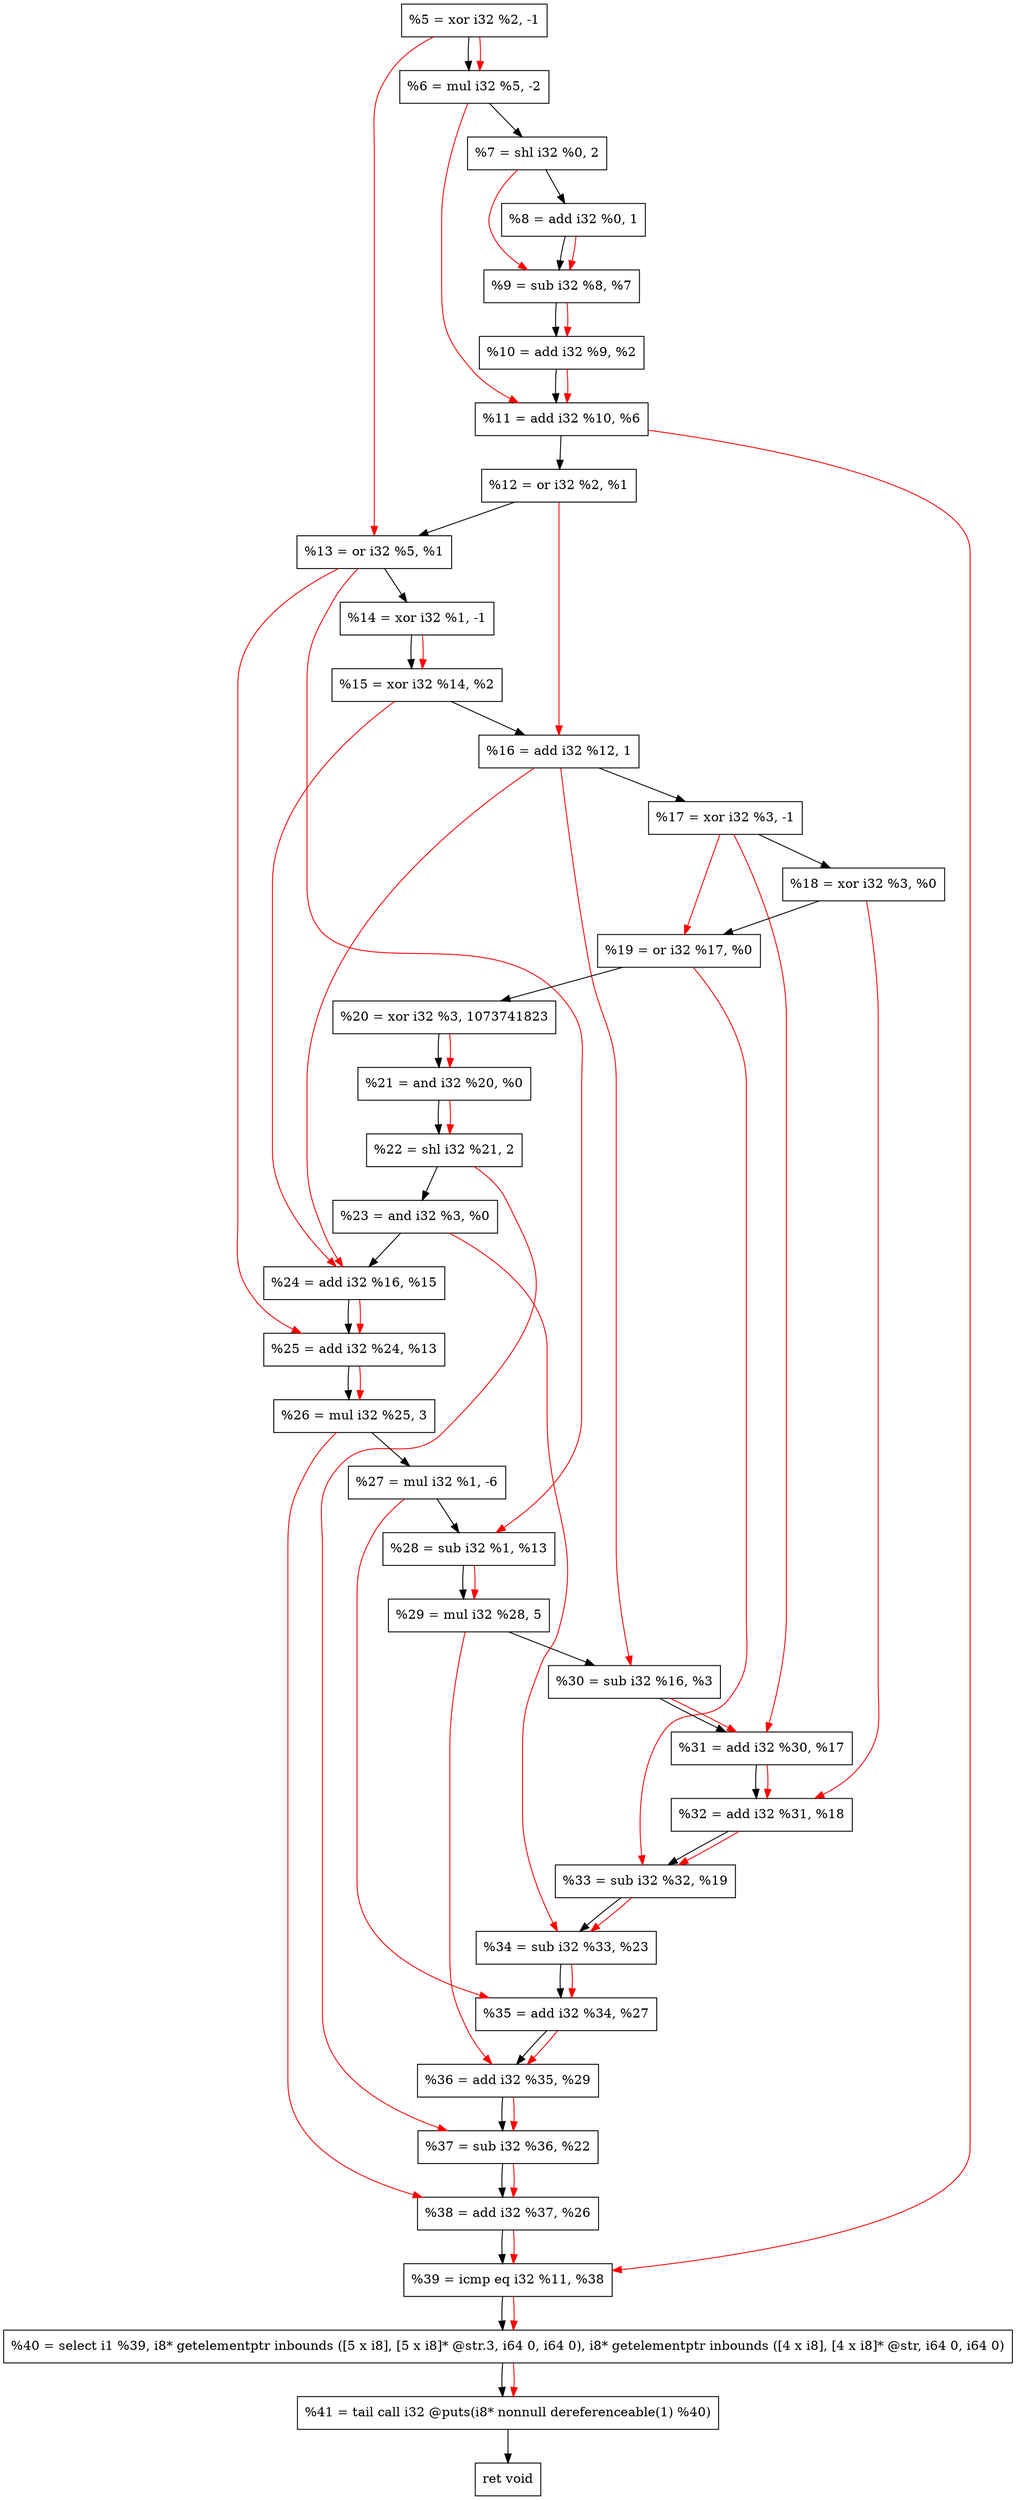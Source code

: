 digraph "DFG for'crackme' function" {
	Node0x1b73020[shape=record, label="  %5 = xor i32 %2, -1"];
	Node0x1b730c0[shape=record, label="  %6 = mul i32 %5, -2"];
	Node0x1b73160[shape=record, label="  %7 = shl i32 %0, 2"];
	Node0x1b73200[shape=record, label="  %8 = add i32 %0, 1"];
	Node0x1b73270[shape=record, label="  %9 = sub i32 %8, %7"];
	Node0x1b732e0[shape=record, label="  %10 = add i32 %9, %2"];
	Node0x1b73350[shape=record, label="  %11 = add i32 %10, %6"];
	Node0x1b733c0[shape=record, label="  %12 = or i32 %2, %1"];
	Node0x1b73430[shape=record, label="  %13 = or i32 %5, %1"];
	Node0x1b734a0[shape=record, label="  %14 = xor i32 %1, -1"];
	Node0x1b73510[shape=record, label="  %15 = xor i32 %14, %2"];
	Node0x1b73580[shape=record, label="  %16 = add i32 %12, 1"];
	Node0x1b735f0[shape=record, label="  %17 = xor i32 %3, -1"];
	Node0x1b73660[shape=record, label="  %18 = xor i32 %3, %0"];
	Node0x1b736d0[shape=record, label="  %19 = or i32 %17, %0"];
	Node0x1b73770[shape=record, label="  %20 = xor i32 %3, 1073741823"];
	Node0x1b737e0[shape=record, label="  %21 = and i32 %20, %0"];
	Node0x1b73850[shape=record, label="  %22 = shl i32 %21, 2"];
	Node0x1b738c0[shape=record, label="  %23 = and i32 %3, %0"];
	Node0x1b73930[shape=record, label="  %24 = add i32 %16, %15"];
	Node0x1b739a0[shape=record, label="  %25 = add i32 %24, %13"];
	Node0x1b73a40[shape=record, label="  %26 = mul i32 %25, 3"];
	Node0x1b73ae0[shape=record, label="  %27 = mul i32 %1, -6"];
	Node0x1b73b50[shape=record, label="  %28 = sub i32 %1, %13"];
	Node0x1b73bf0[shape=record, label="  %29 = mul i32 %28, 5"];
	Node0x1b73c60[shape=record, label="  %30 = sub i32 %16, %3"];
	Node0x1b73cd0[shape=record, label="  %31 = add i32 %30, %17"];
	Node0x1b73d40[shape=record, label="  %32 = add i32 %31, %18"];
	Node0x1b73fc0[shape=record, label="  %33 = sub i32 %32, %19"];
	Node0x1b74030[shape=record, label="  %34 = sub i32 %33, %23"];
	Node0x1b740a0[shape=record, label="  %35 = add i32 %34, %27"];
	Node0x1b74110[shape=record, label="  %36 = add i32 %35, %29"];
	Node0x1b74180[shape=record, label="  %37 = sub i32 %36, %22"];
	Node0x1b741f0[shape=record, label="  %38 = add i32 %37, %26"];
	Node0x1b74260[shape=record, label="  %39 = icmp eq i32 %11, %38"];
	Node0x1b13268[shape=record, label="  %40 = select i1 %39, i8* getelementptr inbounds ([5 x i8], [5 x i8]* @str.3, i64 0, i64 0), i8* getelementptr inbounds ([4 x i8], [4 x i8]* @str, i64 0, i64 0)"];
	Node0x1b74700[shape=record, label="  %41 = tail call i32 @puts(i8* nonnull dereferenceable(1) %40)"];
	Node0x1b74750[shape=record, label="  ret void"];
	Node0x1b73020 -> Node0x1b730c0;
	Node0x1b730c0 -> Node0x1b73160;
	Node0x1b73160 -> Node0x1b73200;
	Node0x1b73200 -> Node0x1b73270;
	Node0x1b73270 -> Node0x1b732e0;
	Node0x1b732e0 -> Node0x1b73350;
	Node0x1b73350 -> Node0x1b733c0;
	Node0x1b733c0 -> Node0x1b73430;
	Node0x1b73430 -> Node0x1b734a0;
	Node0x1b734a0 -> Node0x1b73510;
	Node0x1b73510 -> Node0x1b73580;
	Node0x1b73580 -> Node0x1b735f0;
	Node0x1b735f0 -> Node0x1b73660;
	Node0x1b73660 -> Node0x1b736d0;
	Node0x1b736d0 -> Node0x1b73770;
	Node0x1b73770 -> Node0x1b737e0;
	Node0x1b737e0 -> Node0x1b73850;
	Node0x1b73850 -> Node0x1b738c0;
	Node0x1b738c0 -> Node0x1b73930;
	Node0x1b73930 -> Node0x1b739a0;
	Node0x1b739a0 -> Node0x1b73a40;
	Node0x1b73a40 -> Node0x1b73ae0;
	Node0x1b73ae0 -> Node0x1b73b50;
	Node0x1b73b50 -> Node0x1b73bf0;
	Node0x1b73bf0 -> Node0x1b73c60;
	Node0x1b73c60 -> Node0x1b73cd0;
	Node0x1b73cd0 -> Node0x1b73d40;
	Node0x1b73d40 -> Node0x1b73fc0;
	Node0x1b73fc0 -> Node0x1b74030;
	Node0x1b74030 -> Node0x1b740a0;
	Node0x1b740a0 -> Node0x1b74110;
	Node0x1b74110 -> Node0x1b74180;
	Node0x1b74180 -> Node0x1b741f0;
	Node0x1b741f0 -> Node0x1b74260;
	Node0x1b74260 -> Node0x1b13268;
	Node0x1b13268 -> Node0x1b74700;
	Node0x1b74700 -> Node0x1b74750;
edge [color=red]
	Node0x1b73020 -> Node0x1b730c0;
	Node0x1b73200 -> Node0x1b73270;
	Node0x1b73160 -> Node0x1b73270;
	Node0x1b73270 -> Node0x1b732e0;
	Node0x1b732e0 -> Node0x1b73350;
	Node0x1b730c0 -> Node0x1b73350;
	Node0x1b73020 -> Node0x1b73430;
	Node0x1b734a0 -> Node0x1b73510;
	Node0x1b733c0 -> Node0x1b73580;
	Node0x1b735f0 -> Node0x1b736d0;
	Node0x1b73770 -> Node0x1b737e0;
	Node0x1b737e0 -> Node0x1b73850;
	Node0x1b73580 -> Node0x1b73930;
	Node0x1b73510 -> Node0x1b73930;
	Node0x1b73930 -> Node0x1b739a0;
	Node0x1b73430 -> Node0x1b739a0;
	Node0x1b739a0 -> Node0x1b73a40;
	Node0x1b73430 -> Node0x1b73b50;
	Node0x1b73b50 -> Node0x1b73bf0;
	Node0x1b73580 -> Node0x1b73c60;
	Node0x1b73c60 -> Node0x1b73cd0;
	Node0x1b735f0 -> Node0x1b73cd0;
	Node0x1b73cd0 -> Node0x1b73d40;
	Node0x1b73660 -> Node0x1b73d40;
	Node0x1b73d40 -> Node0x1b73fc0;
	Node0x1b736d0 -> Node0x1b73fc0;
	Node0x1b73fc0 -> Node0x1b74030;
	Node0x1b738c0 -> Node0x1b74030;
	Node0x1b74030 -> Node0x1b740a0;
	Node0x1b73ae0 -> Node0x1b740a0;
	Node0x1b740a0 -> Node0x1b74110;
	Node0x1b73bf0 -> Node0x1b74110;
	Node0x1b74110 -> Node0x1b74180;
	Node0x1b73850 -> Node0x1b74180;
	Node0x1b74180 -> Node0x1b741f0;
	Node0x1b73a40 -> Node0x1b741f0;
	Node0x1b73350 -> Node0x1b74260;
	Node0x1b741f0 -> Node0x1b74260;
	Node0x1b74260 -> Node0x1b13268;
	Node0x1b13268 -> Node0x1b74700;
}
